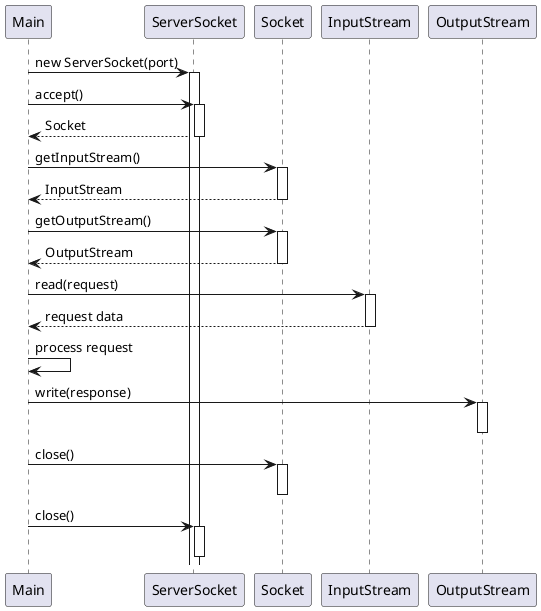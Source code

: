 @startuml
participant Main
participant ServerSocket
participant Socket
participant InputStream
participant OutputStream

Main -> ServerSocket: new ServerSocket(port)
activate ServerSocket
Main -> ServerSocket: accept()
activate ServerSocket
ServerSocket --> Main: Socket
deactivate ServerSocket
Main -> Socket: getInputStream()
activate Socket
Socket --> Main: InputStream
deactivate Socket
Main -> Socket: getOutputStream()
activate Socket
Socket --> Main: OutputStream
deactivate Socket
Main -> InputStream: read(request)
activate InputStream
InputStream --> Main: request data
deactivate InputStream
Main -> Main: process request
Main -> OutputStream: write(response)
activate OutputStream
deactivate OutputStream
Main -> Socket: close()
activate Socket
deactivate Socket
Main -> ServerSocket: close()
activate ServerSocket
deactivate ServerSocket
@enduml